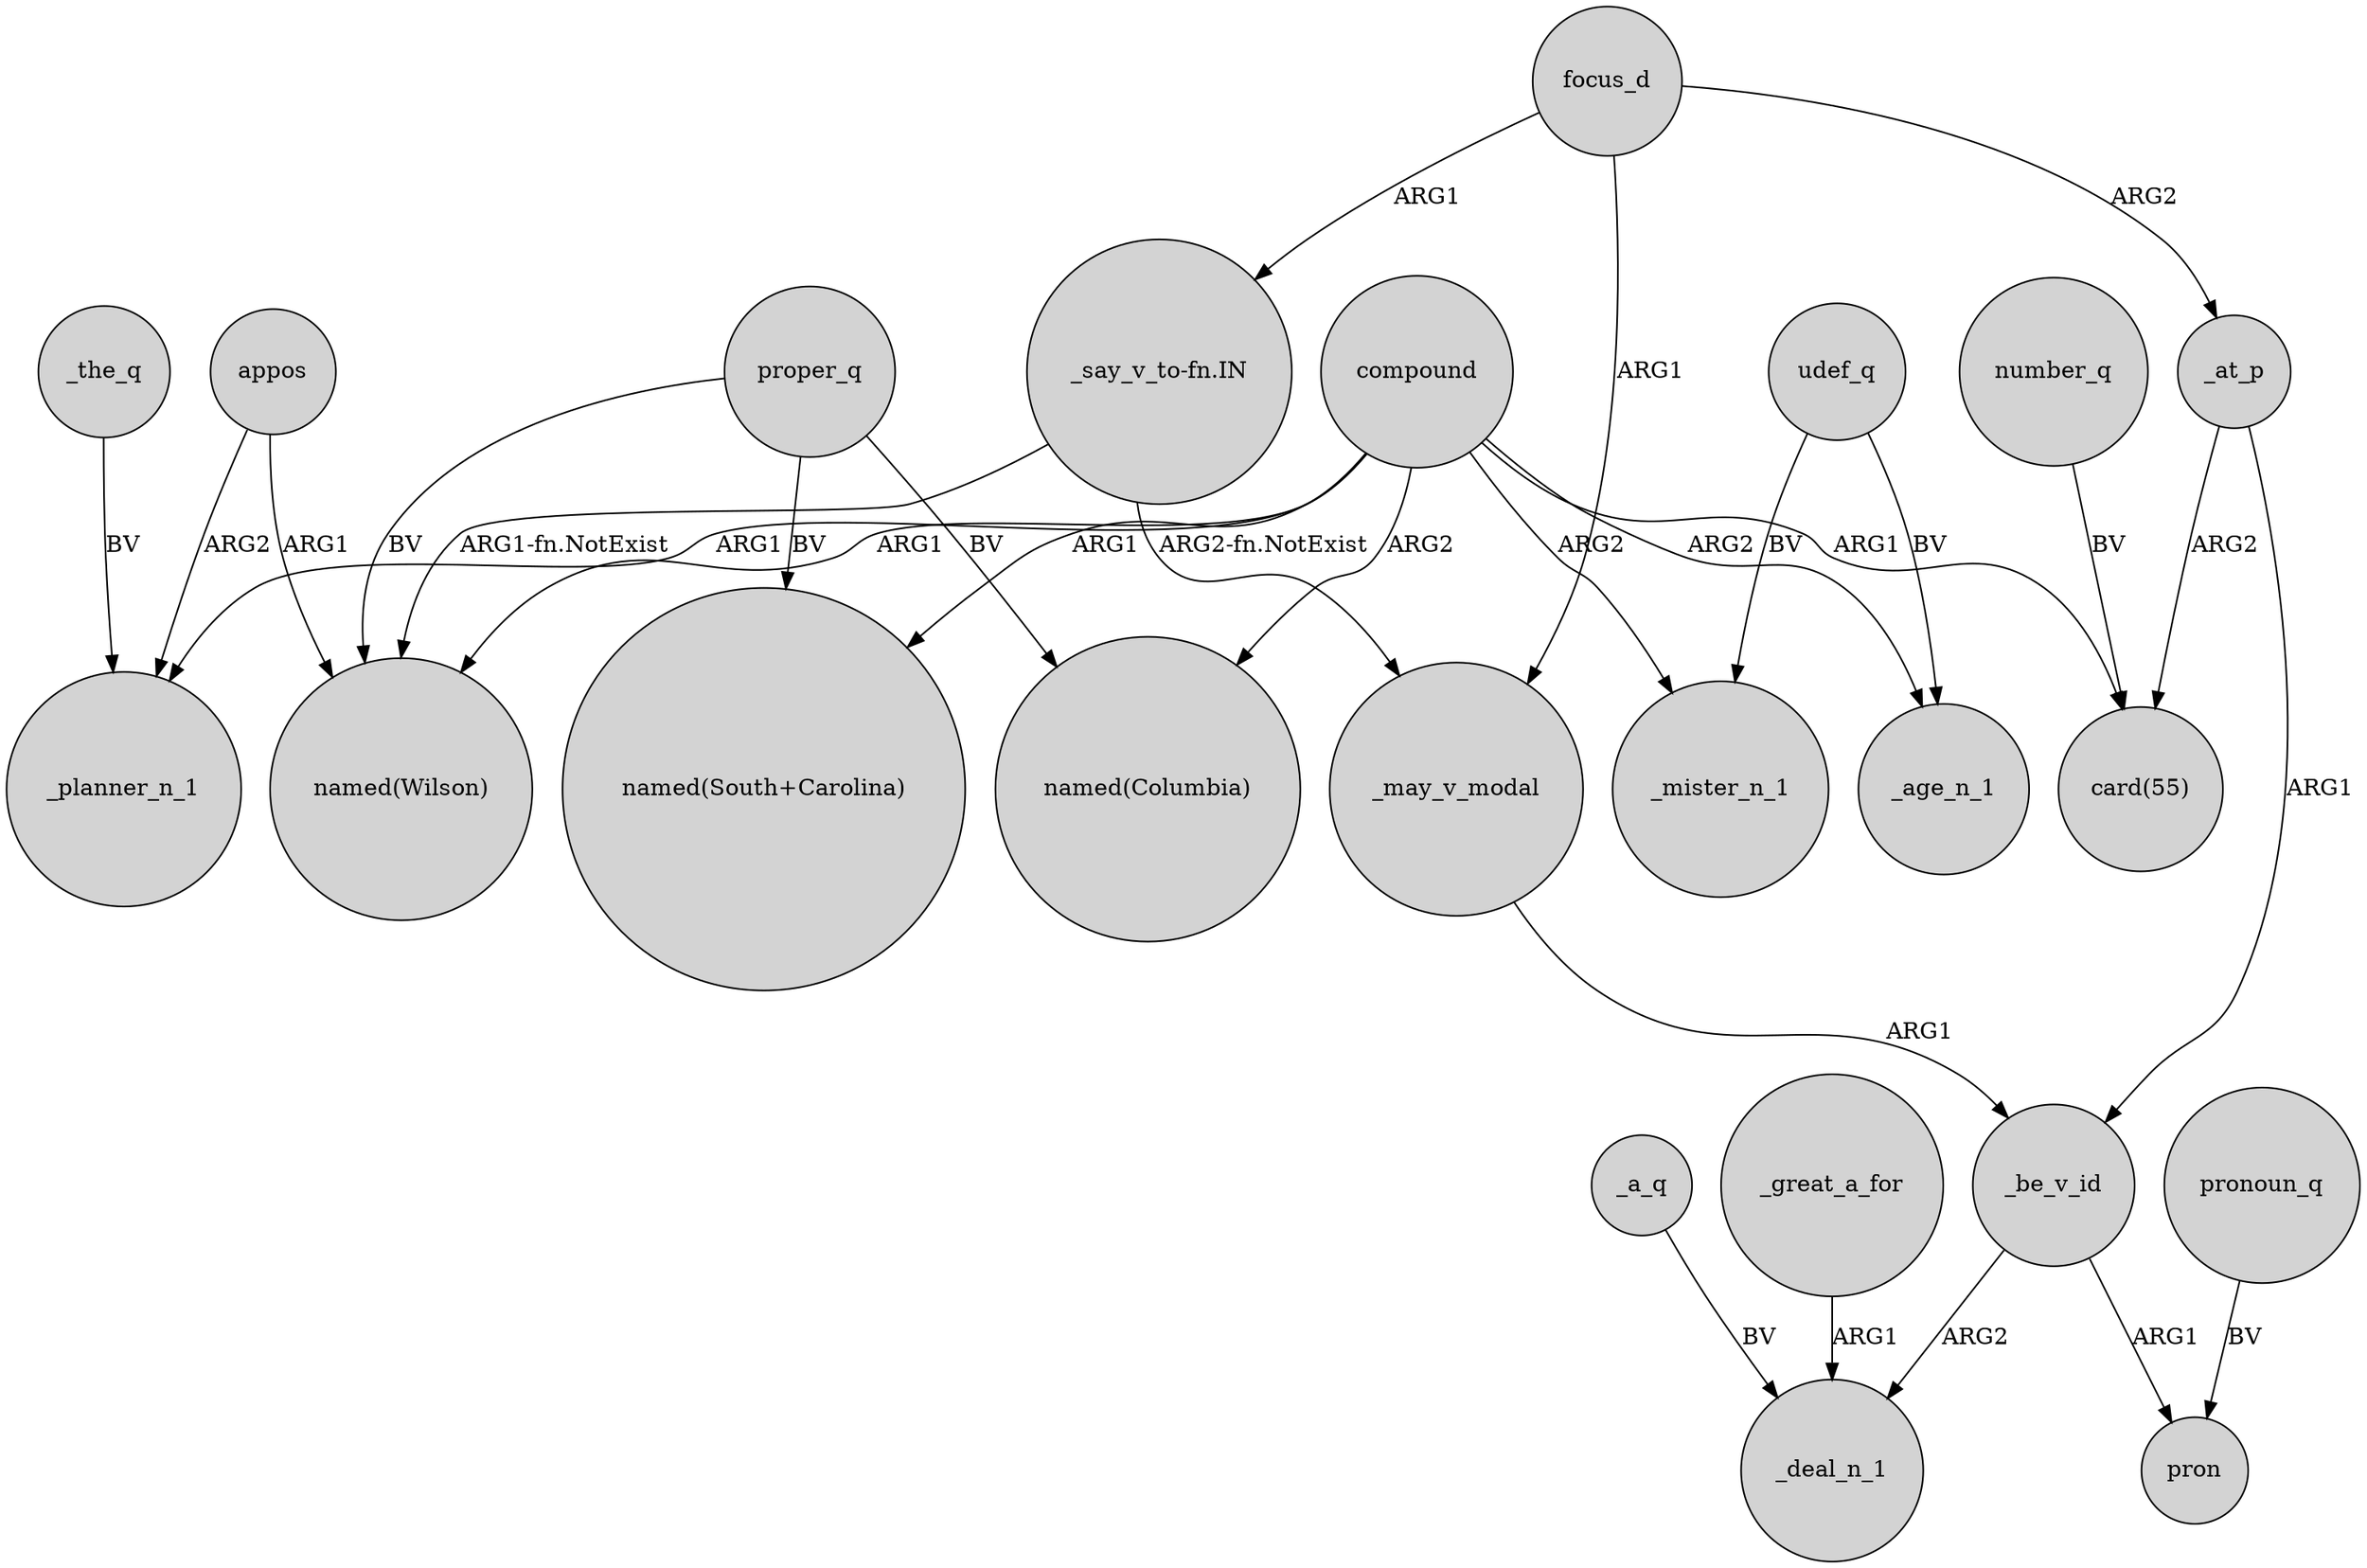 digraph {
	node [shape=circle style=filled]
	appos -> "named(Wilson)" [label=ARG1]
	proper_q -> "named(Wilson)" [label=BV]
	compound -> "named(South+Carolina)" [label=ARG1]
	compound -> _planner_n_1 [label=ARG1]
	number_q -> "card(55)" [label=BV]
	compound -> _mister_n_1 [label=ARG2]
	compound -> "card(55)" [label=ARG1]
	_a_q -> _deal_n_1 [label=BV]
	udef_q -> _mister_n_1 [label=BV]
	_at_p -> "card(55)" [label=ARG2]
	"_say_v_to-fn.IN" -> "named(Wilson)" [label="ARG1-fn.NotExist"]
	compound -> _age_n_1 [label=ARG2]
	focus_d -> _may_v_modal [label=ARG1]
	focus_d -> _at_p [label=ARG2]
	_be_v_id -> pron [label=ARG1]
	_the_q -> _planner_n_1 [label=BV]
	proper_q -> "named(Columbia)" [label=BV]
	pronoun_q -> pron [label=BV]
	compound -> "named(Columbia)" [label=ARG2]
	"_say_v_to-fn.IN" -> _may_v_modal [label="ARG2-fn.NotExist"]
	appos -> _planner_n_1 [label=ARG2]
	_great_a_for -> _deal_n_1 [label=ARG1]
	udef_q -> _age_n_1 [label=BV]
	compound -> "named(Wilson)" [label=ARG1]
	_at_p -> _be_v_id [label=ARG1]
	_be_v_id -> _deal_n_1 [label=ARG2]
	proper_q -> "named(South+Carolina)" [label=BV]
	_may_v_modal -> _be_v_id [label=ARG1]
	focus_d -> "_say_v_to-fn.IN" [label=ARG1]
}
